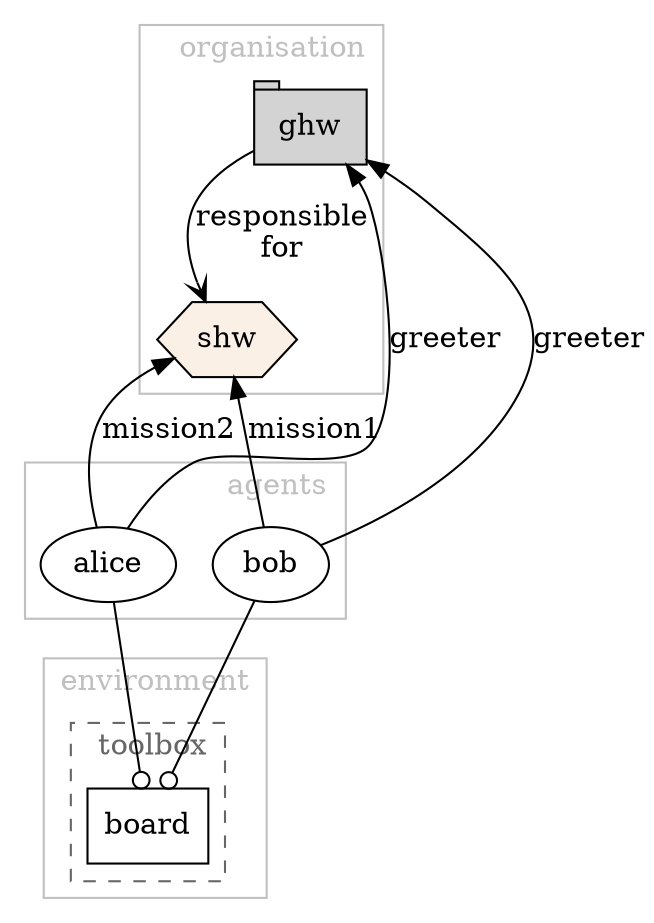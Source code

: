 digraph G {
	graph [
		rankdir="TB"
		bgcolor="transparent"
	]
	subgraph cluster_org {
		label="organisation"
		labeljust="r"
		pencolor=gray
		fontcolor=gray
		"ghw" [ 
		label = "ghw"
			shape=tab style=filled pencolor=black fillcolor=lightgrey
		];
		"shw" [ 
		label = "shw"
			shape=hexagon style=filled pencolor=black fillcolor=linen
		];
		{rank=same };
	};
	"ghw"->"alice" [arrowtail=normal dir=back label="greeter"]
	"ghw"->"bob" [arrowtail=normal dir=back label="greeter"]
	"ghw"->"shw" [arrowtail=normal arrowhead=open label="responsible
for"]
	"shw"->"alice" [arrowtail=normal dir=back label="mission2"]
	"shw"->"bob" [arrowtail=normal dir=back label="mission1"]
	subgraph cluster_ag {
		label="agents"
		labeljust="r"
		pencolor=gray
		fontcolor=gray
		"alice" [ 
			label = "alice"
			shape = "ellipse" style=filled fillcolor=white
				URL = "/agents/alice/mind"
				target="mainframe"
		];
		"bob" [ 
			label = "bob"
			shape = "ellipse" style=filled fillcolor=white
				URL = "/agents/bob/mind"
				target="mainframe"
		];
		{rank=same alice bob};
	};
	subgraph cluster_env {
		label="environment"
		labeljust="r"
		pencolor=gray
		fontcolor=gray
		subgraph cluster_greeting {
			label="greeting"
			labeljust="r"
			style=dashed
			pencolor=gray40
			fontcolor=gray40
{rank=same };
		};
		subgraph cluster_toolbox {
			label="toolbox"
			labeljust="r"
			style=dashed
			pencolor=gray40
			fontcolor=gray40
			"board" [ 
			label="board"
				shape=record style=filled fillcolor=white
				URL="/workspaces/toolbox/board"
				target="mainframe"
			];
			"board" [ 
			label="board"
				shape=record style=filled fillcolor=white
				URL="/workspaces/toolbox/board"
				target="mainframe"
			];
{rank=same board};
		};
		subgraph cluster_main {
			label="main"
			labeljust="r"
			style=dashed
			pencolor=gray40
			fontcolor=gray40
{rank=same };
		};
	};
		"alice"->"board" [arrowhead=odot]
		"bob"->"board" [arrowhead=odot]
}
